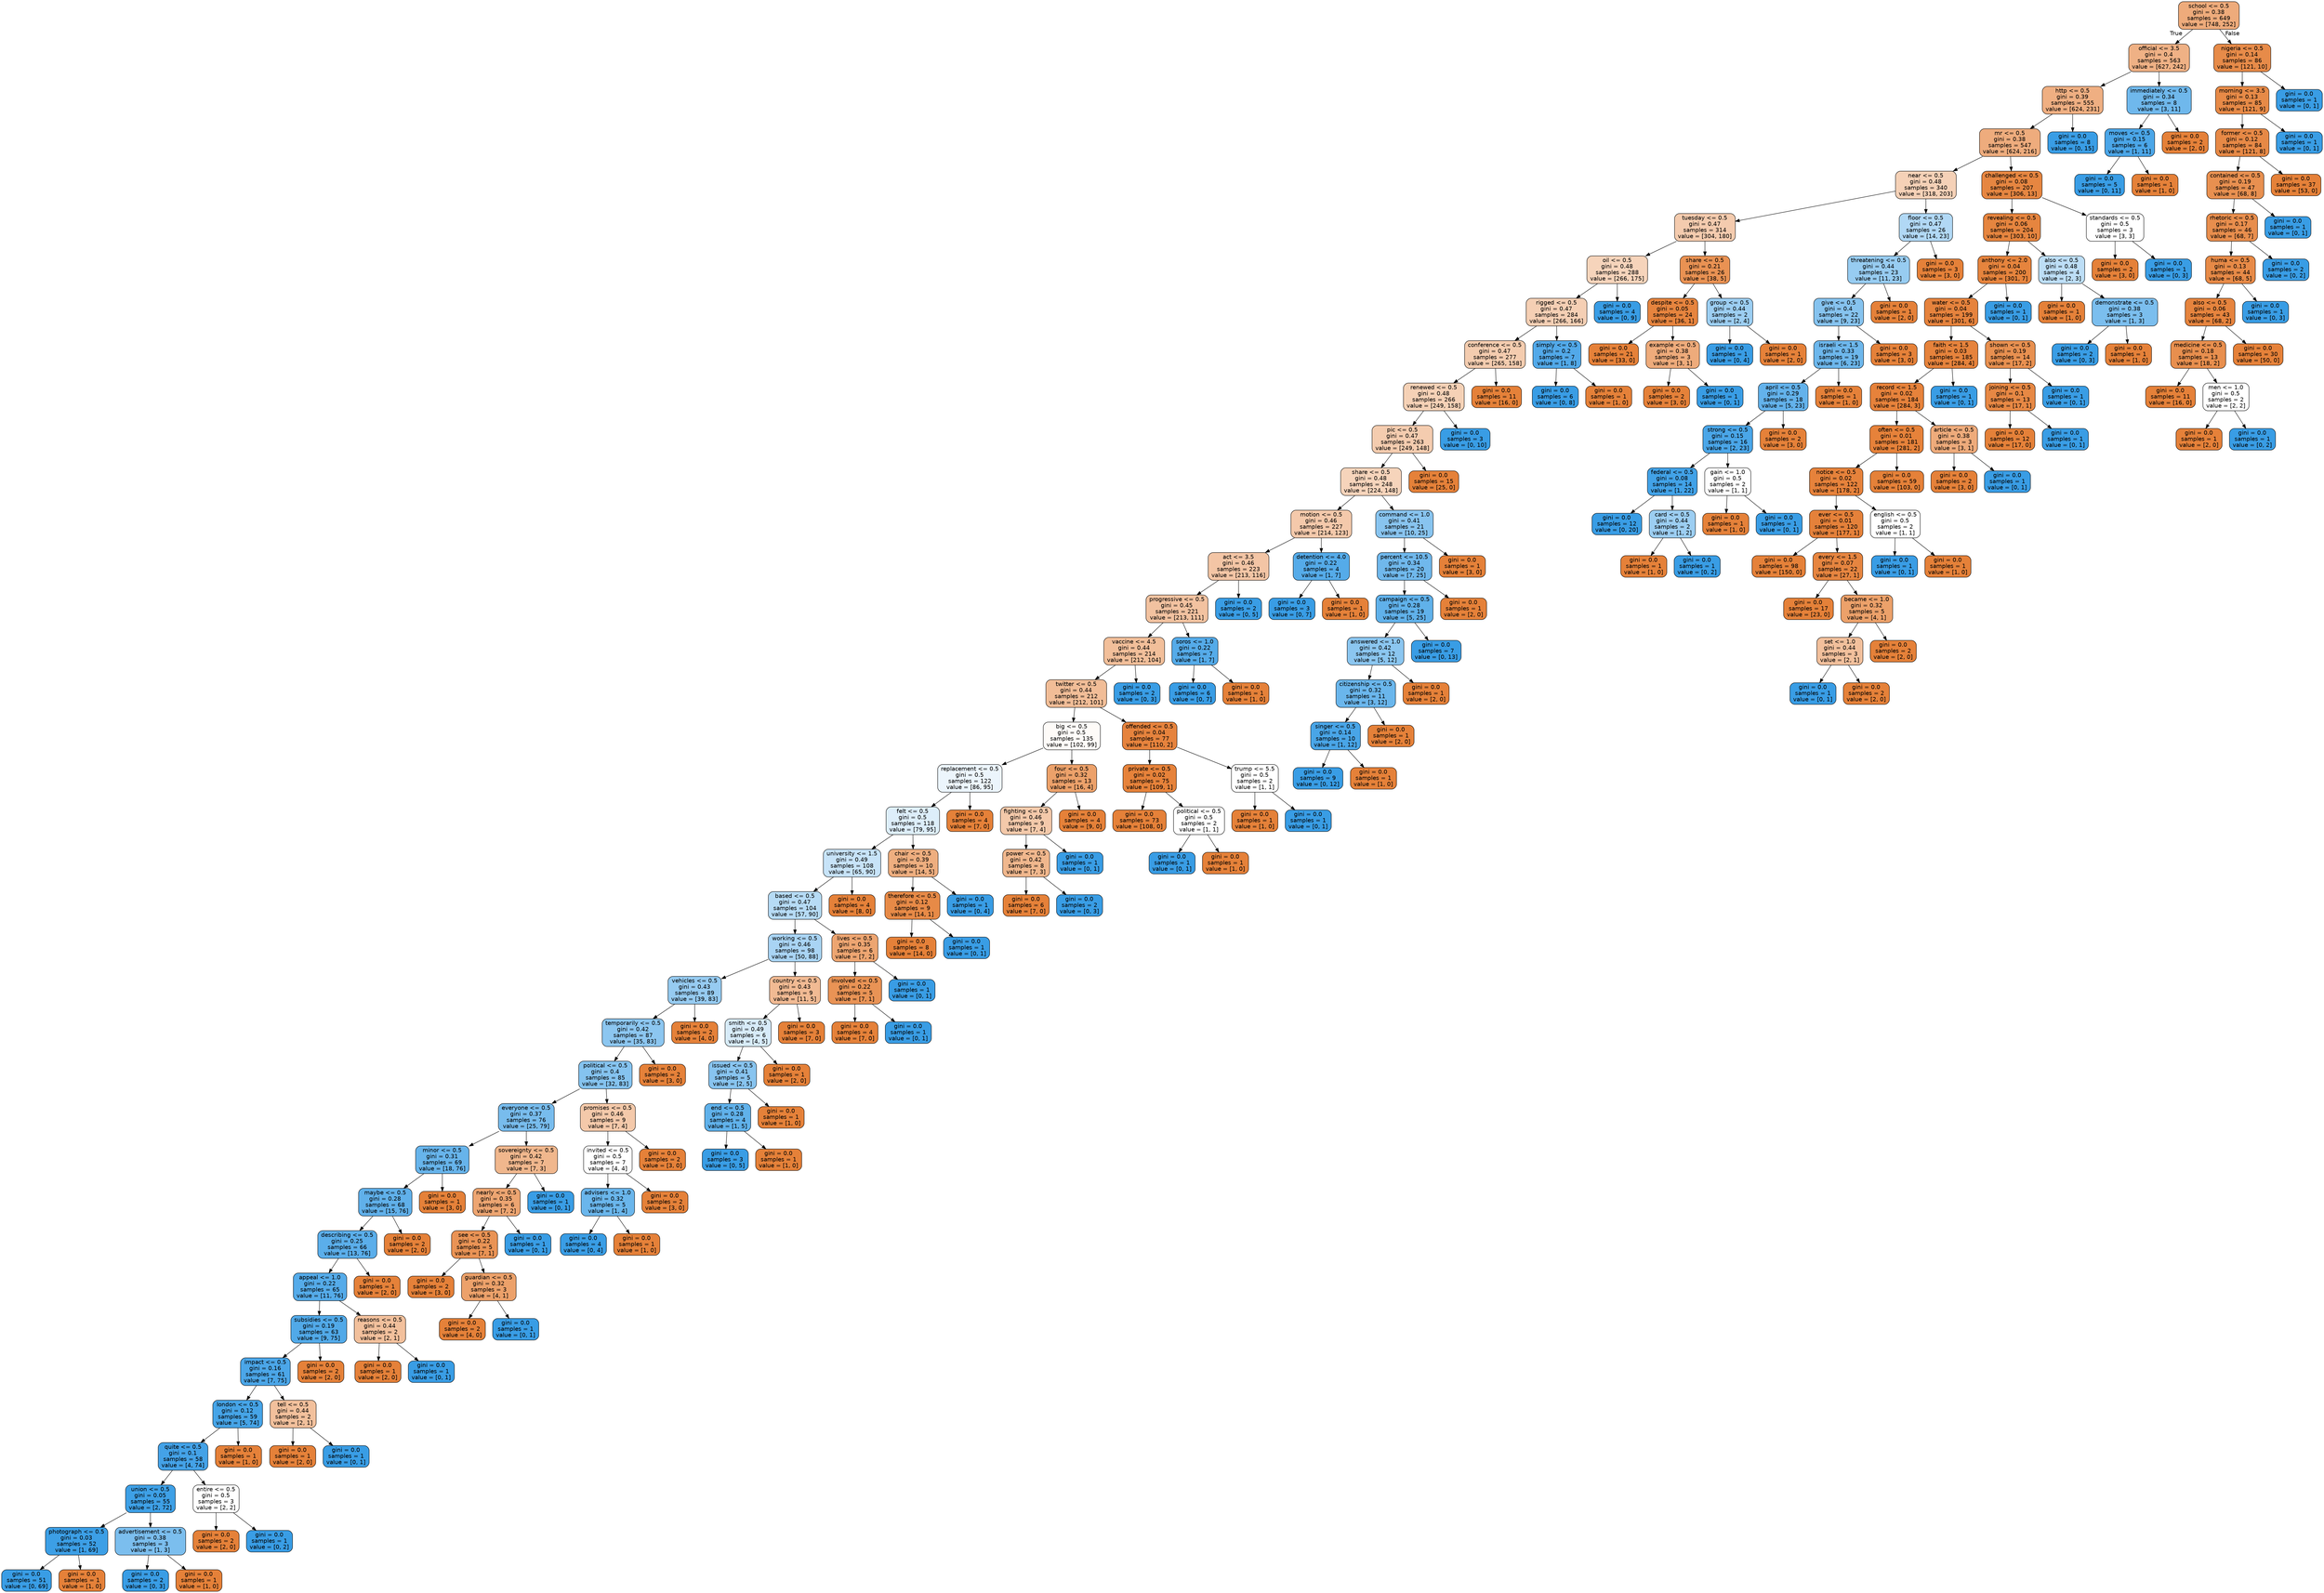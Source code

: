 digraph Tree {
node [shape=box, style="filled, rounded", color="black", fontname=helvetica] ;
edge [fontname=helvetica] ;
0 [label="school <= 0.5\ngini = 0.38\nsamples = 649\nvalue = [748, 252]", fillcolor="#e58139a9"] ;
1 [label="official <= 3.5\ngini = 0.4\nsamples = 563\nvalue = [627, 242]", fillcolor="#e581399d"] ;
0 -> 1 [labeldistance=2.5, labelangle=45, headlabel="True"] ;
2 [label="http <= 0.5\ngini = 0.39\nsamples = 555\nvalue = [624, 231]", fillcolor="#e58139a1"] ;
1 -> 2 ;
3 [label="mr <= 0.5\ngini = 0.38\nsamples = 547\nvalue = [624, 216]", fillcolor="#e58139a7"] ;
2 -> 3 ;
4 [label="near <= 0.5\ngini = 0.48\nsamples = 340\nvalue = [318, 203]", fillcolor="#e581395c"] ;
3 -> 4 ;
5 [label="tuesday <= 0.5\ngini = 0.47\nsamples = 314\nvalue = [304, 180]", fillcolor="#e5813968"] ;
4 -> 5 ;
6 [label="oil <= 0.5\ngini = 0.48\nsamples = 288\nvalue = [266, 175]", fillcolor="#e5813957"] ;
5 -> 6 ;
7 [label="rigged <= 0.5\ngini = 0.47\nsamples = 284\nvalue = [266, 166]", fillcolor="#e5813960"] ;
6 -> 7 ;
8 [label="conference <= 0.5\ngini = 0.47\nsamples = 277\nvalue = [265, 158]", fillcolor="#e5813967"] ;
7 -> 8 ;
9 [label="renewed <= 0.5\ngini = 0.48\nsamples = 266\nvalue = [249, 158]", fillcolor="#e581395d"] ;
8 -> 9 ;
10 [label="pic <= 0.5\ngini = 0.47\nsamples = 263\nvalue = [249, 148]", fillcolor="#e5813967"] ;
9 -> 10 ;
11 [label="share <= 0.5\ngini = 0.48\nsamples = 248\nvalue = [224, 148]", fillcolor="#e5813957"] ;
10 -> 11 ;
12 [label="motion <= 0.5\ngini = 0.46\nsamples = 227\nvalue = [214, 123]", fillcolor="#e581396c"] ;
11 -> 12 ;
13 [label="act <= 3.5\ngini = 0.46\nsamples = 223\nvalue = [213, 116]", fillcolor="#e5813974"] ;
12 -> 13 ;
14 [label="progressive <= 0.5\ngini = 0.45\nsamples = 221\nvalue = [213, 111]", fillcolor="#e581397a"] ;
13 -> 14 ;
15 [label="vaccine <= 4.5\ngini = 0.44\nsamples = 214\nvalue = [212, 104]", fillcolor="#e5813982"] ;
14 -> 15 ;
16 [label="twitter <= 0.5\ngini = 0.44\nsamples = 212\nvalue = [212, 101]", fillcolor="#e5813986"] ;
15 -> 16 ;
17 [label="big <= 0.5\ngini = 0.5\nsamples = 135\nvalue = [102, 99]", fillcolor="#e5813908"] ;
16 -> 17 ;
18 [label="replacement <= 0.5\ngini = 0.5\nsamples = 122\nvalue = [86, 95]", fillcolor="#399de518"] ;
17 -> 18 ;
19 [label="felt <= 0.5\ngini = 0.5\nsamples = 118\nvalue = [79, 95]", fillcolor="#399de52b"] ;
18 -> 19 ;
20 [label="university <= 1.5\ngini = 0.49\nsamples = 108\nvalue = [65, 90]", fillcolor="#399de547"] ;
19 -> 20 ;
21 [label="based <= 0.5\ngini = 0.47\nsamples = 104\nvalue = [57, 90]", fillcolor="#399de55e"] ;
20 -> 21 ;
22 [label="working <= 0.5\ngini = 0.46\nsamples = 98\nvalue = [50, 88]", fillcolor="#399de56e"] ;
21 -> 22 ;
23 [label="vehicles <= 0.5\ngini = 0.43\nsamples = 89\nvalue = [39, 83]", fillcolor="#399de587"] ;
22 -> 23 ;
24 [label="temporarily <= 0.5\ngini = 0.42\nsamples = 87\nvalue = [35, 83]", fillcolor="#399de593"] ;
23 -> 24 ;
25 [label="political <= 0.5\ngini = 0.4\nsamples = 85\nvalue = [32, 83]", fillcolor="#399de59d"] ;
24 -> 25 ;
26 [label="everyone <= 0.5\ngini = 0.37\nsamples = 76\nvalue = [25, 79]", fillcolor="#399de5ae"] ;
25 -> 26 ;
27 [label="minor <= 0.5\ngini = 0.31\nsamples = 69\nvalue = [18, 76]", fillcolor="#399de5c3"] ;
26 -> 27 ;
28 [label="maybe <= 0.5\ngini = 0.28\nsamples = 68\nvalue = [15, 76]", fillcolor="#399de5cd"] ;
27 -> 28 ;
29 [label="describing <= 0.5\ngini = 0.25\nsamples = 66\nvalue = [13, 76]", fillcolor="#399de5d3"] ;
28 -> 29 ;
30 [label="appeal <= 1.0\ngini = 0.22\nsamples = 65\nvalue = [11, 76]", fillcolor="#399de5da"] ;
29 -> 30 ;
31 [label="subsidies <= 0.5\ngini = 0.19\nsamples = 63\nvalue = [9, 75]", fillcolor="#399de5e0"] ;
30 -> 31 ;
32 [label="impact <= 0.5\ngini = 0.16\nsamples = 61\nvalue = [7, 75]", fillcolor="#399de5e7"] ;
31 -> 32 ;
33 [label="london <= 0.5\ngini = 0.12\nsamples = 59\nvalue = [5, 74]", fillcolor="#399de5ee"] ;
32 -> 33 ;
34 [label="quite <= 0.5\ngini = 0.1\nsamples = 58\nvalue = [4, 74]", fillcolor="#399de5f1"] ;
33 -> 34 ;
35 [label="union <= 0.5\ngini = 0.05\nsamples = 55\nvalue = [2, 72]", fillcolor="#399de5f8"] ;
34 -> 35 ;
36 [label="photograph <= 0.5\ngini = 0.03\nsamples = 52\nvalue = [1, 69]", fillcolor="#399de5fb"] ;
35 -> 36 ;
37 [label="gini = 0.0\nsamples = 51\nvalue = [0, 69]", fillcolor="#399de5ff"] ;
36 -> 37 ;
38 [label="gini = 0.0\nsamples = 1\nvalue = [1, 0]", fillcolor="#e58139ff"] ;
36 -> 38 ;
39 [label="advertisement <= 0.5\ngini = 0.38\nsamples = 3\nvalue = [1, 3]", fillcolor="#399de5aa"] ;
35 -> 39 ;
40 [label="gini = 0.0\nsamples = 2\nvalue = [0, 3]", fillcolor="#399de5ff"] ;
39 -> 40 ;
41 [label="gini = 0.0\nsamples = 1\nvalue = [1, 0]", fillcolor="#e58139ff"] ;
39 -> 41 ;
42 [label="entire <= 0.5\ngini = 0.5\nsamples = 3\nvalue = [2, 2]", fillcolor="#e5813900"] ;
34 -> 42 ;
43 [label="gini = 0.0\nsamples = 2\nvalue = [2, 0]", fillcolor="#e58139ff"] ;
42 -> 43 ;
44 [label="gini = 0.0\nsamples = 1\nvalue = [0, 2]", fillcolor="#399de5ff"] ;
42 -> 44 ;
45 [label="gini = 0.0\nsamples = 1\nvalue = [1, 0]", fillcolor="#e58139ff"] ;
33 -> 45 ;
46 [label="tell <= 0.5\ngini = 0.44\nsamples = 2\nvalue = [2, 1]", fillcolor="#e581397f"] ;
32 -> 46 ;
47 [label="gini = 0.0\nsamples = 1\nvalue = [2, 0]", fillcolor="#e58139ff"] ;
46 -> 47 ;
48 [label="gini = 0.0\nsamples = 1\nvalue = [0, 1]", fillcolor="#399de5ff"] ;
46 -> 48 ;
49 [label="gini = 0.0\nsamples = 2\nvalue = [2, 0]", fillcolor="#e58139ff"] ;
31 -> 49 ;
50 [label="reasons <= 0.5\ngini = 0.44\nsamples = 2\nvalue = [2, 1]", fillcolor="#e581397f"] ;
30 -> 50 ;
51 [label="gini = 0.0\nsamples = 1\nvalue = [2, 0]", fillcolor="#e58139ff"] ;
50 -> 51 ;
52 [label="gini = 0.0\nsamples = 1\nvalue = [0, 1]", fillcolor="#399de5ff"] ;
50 -> 52 ;
53 [label="gini = 0.0\nsamples = 1\nvalue = [2, 0]", fillcolor="#e58139ff"] ;
29 -> 53 ;
54 [label="gini = 0.0\nsamples = 2\nvalue = [2, 0]", fillcolor="#e58139ff"] ;
28 -> 54 ;
55 [label="gini = 0.0\nsamples = 1\nvalue = [3, 0]", fillcolor="#e58139ff"] ;
27 -> 55 ;
56 [label="sovereignty <= 0.5\ngini = 0.42\nsamples = 7\nvalue = [7, 3]", fillcolor="#e5813992"] ;
26 -> 56 ;
57 [label="nearly <= 0.5\ngini = 0.35\nsamples = 6\nvalue = [7, 2]", fillcolor="#e58139b6"] ;
56 -> 57 ;
58 [label="see <= 0.5\ngini = 0.22\nsamples = 5\nvalue = [7, 1]", fillcolor="#e58139db"] ;
57 -> 58 ;
59 [label="gini = 0.0\nsamples = 2\nvalue = [3, 0]", fillcolor="#e58139ff"] ;
58 -> 59 ;
60 [label="guardian <= 0.5\ngini = 0.32\nsamples = 3\nvalue = [4, 1]", fillcolor="#e58139bf"] ;
58 -> 60 ;
61 [label="gini = 0.0\nsamples = 2\nvalue = [4, 0]", fillcolor="#e58139ff"] ;
60 -> 61 ;
62 [label="gini = 0.0\nsamples = 1\nvalue = [0, 1]", fillcolor="#399de5ff"] ;
60 -> 62 ;
63 [label="gini = 0.0\nsamples = 1\nvalue = [0, 1]", fillcolor="#399de5ff"] ;
57 -> 63 ;
64 [label="gini = 0.0\nsamples = 1\nvalue = [0, 1]", fillcolor="#399de5ff"] ;
56 -> 64 ;
65 [label="promises <= 0.5\ngini = 0.46\nsamples = 9\nvalue = [7, 4]", fillcolor="#e581396d"] ;
25 -> 65 ;
66 [label="invited <= 0.5\ngini = 0.5\nsamples = 7\nvalue = [4, 4]", fillcolor="#e5813900"] ;
65 -> 66 ;
67 [label="advisers <= 1.0\ngini = 0.32\nsamples = 5\nvalue = [1, 4]", fillcolor="#399de5bf"] ;
66 -> 67 ;
68 [label="gini = 0.0\nsamples = 4\nvalue = [0, 4]", fillcolor="#399de5ff"] ;
67 -> 68 ;
69 [label="gini = 0.0\nsamples = 1\nvalue = [1, 0]", fillcolor="#e58139ff"] ;
67 -> 69 ;
70 [label="gini = 0.0\nsamples = 2\nvalue = [3, 0]", fillcolor="#e58139ff"] ;
66 -> 70 ;
71 [label="gini = 0.0\nsamples = 2\nvalue = [3, 0]", fillcolor="#e58139ff"] ;
65 -> 71 ;
72 [label="gini = 0.0\nsamples = 2\nvalue = [3, 0]", fillcolor="#e58139ff"] ;
24 -> 72 ;
73 [label="gini = 0.0\nsamples = 2\nvalue = [4, 0]", fillcolor="#e58139ff"] ;
23 -> 73 ;
74 [label="country <= 0.5\ngini = 0.43\nsamples = 9\nvalue = [11, 5]", fillcolor="#e581398b"] ;
22 -> 74 ;
75 [label="smith <= 0.5\ngini = 0.49\nsamples = 6\nvalue = [4, 5]", fillcolor="#399de533"] ;
74 -> 75 ;
76 [label="issued <= 0.5\ngini = 0.41\nsamples = 5\nvalue = [2, 5]", fillcolor="#399de599"] ;
75 -> 76 ;
77 [label="end <= 0.5\ngini = 0.28\nsamples = 4\nvalue = [1, 5]", fillcolor="#399de5cc"] ;
76 -> 77 ;
78 [label="gini = 0.0\nsamples = 3\nvalue = [0, 5]", fillcolor="#399de5ff"] ;
77 -> 78 ;
79 [label="gini = 0.0\nsamples = 1\nvalue = [1, 0]", fillcolor="#e58139ff"] ;
77 -> 79 ;
80 [label="gini = 0.0\nsamples = 1\nvalue = [1, 0]", fillcolor="#e58139ff"] ;
76 -> 80 ;
81 [label="gini = 0.0\nsamples = 1\nvalue = [2, 0]", fillcolor="#e58139ff"] ;
75 -> 81 ;
82 [label="gini = 0.0\nsamples = 3\nvalue = [7, 0]", fillcolor="#e58139ff"] ;
74 -> 82 ;
83 [label="lives <= 0.5\ngini = 0.35\nsamples = 6\nvalue = [7, 2]", fillcolor="#e58139b6"] ;
21 -> 83 ;
84 [label="involved <= 0.5\ngini = 0.22\nsamples = 5\nvalue = [7, 1]", fillcolor="#e58139db"] ;
83 -> 84 ;
85 [label="gini = 0.0\nsamples = 4\nvalue = [7, 0]", fillcolor="#e58139ff"] ;
84 -> 85 ;
86 [label="gini = 0.0\nsamples = 1\nvalue = [0, 1]", fillcolor="#399de5ff"] ;
84 -> 86 ;
87 [label="gini = 0.0\nsamples = 1\nvalue = [0, 1]", fillcolor="#399de5ff"] ;
83 -> 87 ;
88 [label="gini = 0.0\nsamples = 4\nvalue = [8, 0]", fillcolor="#e58139ff"] ;
20 -> 88 ;
89 [label="chair <= 0.5\ngini = 0.39\nsamples = 10\nvalue = [14, 5]", fillcolor="#e58139a4"] ;
19 -> 89 ;
90 [label="therefore <= 0.5\ngini = 0.12\nsamples = 9\nvalue = [14, 1]", fillcolor="#e58139ed"] ;
89 -> 90 ;
91 [label="gini = 0.0\nsamples = 8\nvalue = [14, 0]", fillcolor="#e58139ff"] ;
90 -> 91 ;
92 [label="gini = 0.0\nsamples = 1\nvalue = [0, 1]", fillcolor="#399de5ff"] ;
90 -> 92 ;
93 [label="gini = 0.0\nsamples = 1\nvalue = [0, 4]", fillcolor="#399de5ff"] ;
89 -> 93 ;
94 [label="gini = 0.0\nsamples = 4\nvalue = [7, 0]", fillcolor="#e58139ff"] ;
18 -> 94 ;
95 [label="four <= 0.5\ngini = 0.32\nsamples = 13\nvalue = [16, 4]", fillcolor="#e58139bf"] ;
17 -> 95 ;
96 [label="fighting <= 0.5\ngini = 0.46\nsamples = 9\nvalue = [7, 4]", fillcolor="#e581396d"] ;
95 -> 96 ;
97 [label="power <= 0.5\ngini = 0.42\nsamples = 8\nvalue = [7, 3]", fillcolor="#e5813992"] ;
96 -> 97 ;
98 [label="gini = 0.0\nsamples = 6\nvalue = [7, 0]", fillcolor="#e58139ff"] ;
97 -> 98 ;
99 [label="gini = 0.0\nsamples = 2\nvalue = [0, 3]", fillcolor="#399de5ff"] ;
97 -> 99 ;
100 [label="gini = 0.0\nsamples = 1\nvalue = [0, 1]", fillcolor="#399de5ff"] ;
96 -> 100 ;
101 [label="gini = 0.0\nsamples = 4\nvalue = [9, 0]", fillcolor="#e58139ff"] ;
95 -> 101 ;
102 [label="offended <= 0.5\ngini = 0.04\nsamples = 77\nvalue = [110, 2]", fillcolor="#e58139fa"] ;
16 -> 102 ;
103 [label="private <= 0.5\ngini = 0.02\nsamples = 75\nvalue = [109, 1]", fillcolor="#e58139fd"] ;
102 -> 103 ;
104 [label="gini = 0.0\nsamples = 73\nvalue = [108, 0]", fillcolor="#e58139ff"] ;
103 -> 104 ;
105 [label="political <= 0.5\ngini = 0.5\nsamples = 2\nvalue = [1, 1]", fillcolor="#e5813900"] ;
103 -> 105 ;
106 [label="gini = 0.0\nsamples = 1\nvalue = [0, 1]", fillcolor="#399de5ff"] ;
105 -> 106 ;
107 [label="gini = 0.0\nsamples = 1\nvalue = [1, 0]", fillcolor="#e58139ff"] ;
105 -> 107 ;
108 [label="trump <= 5.5\ngini = 0.5\nsamples = 2\nvalue = [1, 1]", fillcolor="#e5813900"] ;
102 -> 108 ;
109 [label="gini = 0.0\nsamples = 1\nvalue = [1, 0]", fillcolor="#e58139ff"] ;
108 -> 109 ;
110 [label="gini = 0.0\nsamples = 1\nvalue = [0, 1]", fillcolor="#399de5ff"] ;
108 -> 110 ;
111 [label="gini = 0.0\nsamples = 2\nvalue = [0, 3]", fillcolor="#399de5ff"] ;
15 -> 111 ;
112 [label="soros <= 1.0\ngini = 0.22\nsamples = 7\nvalue = [1, 7]", fillcolor="#399de5db"] ;
14 -> 112 ;
113 [label="gini = 0.0\nsamples = 6\nvalue = [0, 7]", fillcolor="#399de5ff"] ;
112 -> 113 ;
114 [label="gini = 0.0\nsamples = 1\nvalue = [1, 0]", fillcolor="#e58139ff"] ;
112 -> 114 ;
115 [label="gini = 0.0\nsamples = 2\nvalue = [0, 5]", fillcolor="#399de5ff"] ;
13 -> 115 ;
116 [label="detention <= 4.0\ngini = 0.22\nsamples = 4\nvalue = [1, 7]", fillcolor="#399de5db"] ;
12 -> 116 ;
117 [label="gini = 0.0\nsamples = 3\nvalue = [0, 7]", fillcolor="#399de5ff"] ;
116 -> 117 ;
118 [label="gini = 0.0\nsamples = 1\nvalue = [1, 0]", fillcolor="#e58139ff"] ;
116 -> 118 ;
119 [label="command <= 1.0\ngini = 0.41\nsamples = 21\nvalue = [10, 25]", fillcolor="#399de599"] ;
11 -> 119 ;
120 [label="percent <= 10.5\ngini = 0.34\nsamples = 20\nvalue = [7, 25]", fillcolor="#399de5b8"] ;
119 -> 120 ;
121 [label="campaign <= 0.5\ngini = 0.28\nsamples = 19\nvalue = [5, 25]", fillcolor="#399de5cc"] ;
120 -> 121 ;
122 [label="answered <= 1.0\ngini = 0.42\nsamples = 12\nvalue = [5, 12]", fillcolor="#399de595"] ;
121 -> 122 ;
123 [label="citizenship <= 0.5\ngini = 0.32\nsamples = 11\nvalue = [3, 12]", fillcolor="#399de5bf"] ;
122 -> 123 ;
124 [label="singer <= 0.5\ngini = 0.14\nsamples = 10\nvalue = [1, 12]", fillcolor="#399de5ea"] ;
123 -> 124 ;
125 [label="gini = 0.0\nsamples = 9\nvalue = [0, 12]", fillcolor="#399de5ff"] ;
124 -> 125 ;
126 [label="gini = 0.0\nsamples = 1\nvalue = [1, 0]", fillcolor="#e58139ff"] ;
124 -> 126 ;
127 [label="gini = 0.0\nsamples = 1\nvalue = [2, 0]", fillcolor="#e58139ff"] ;
123 -> 127 ;
128 [label="gini = 0.0\nsamples = 1\nvalue = [2, 0]", fillcolor="#e58139ff"] ;
122 -> 128 ;
129 [label="gini = 0.0\nsamples = 7\nvalue = [0, 13]", fillcolor="#399de5ff"] ;
121 -> 129 ;
130 [label="gini = 0.0\nsamples = 1\nvalue = [2, 0]", fillcolor="#e58139ff"] ;
120 -> 130 ;
131 [label="gini = 0.0\nsamples = 1\nvalue = [3, 0]", fillcolor="#e58139ff"] ;
119 -> 131 ;
132 [label="gini = 0.0\nsamples = 15\nvalue = [25, 0]", fillcolor="#e58139ff"] ;
10 -> 132 ;
133 [label="gini = 0.0\nsamples = 3\nvalue = [0, 10]", fillcolor="#399de5ff"] ;
9 -> 133 ;
134 [label="gini = 0.0\nsamples = 11\nvalue = [16, 0]", fillcolor="#e58139ff"] ;
8 -> 134 ;
135 [label="simply <= 0.5\ngini = 0.2\nsamples = 7\nvalue = [1, 8]", fillcolor="#399de5df"] ;
7 -> 135 ;
136 [label="gini = 0.0\nsamples = 6\nvalue = [0, 8]", fillcolor="#399de5ff"] ;
135 -> 136 ;
137 [label="gini = 0.0\nsamples = 1\nvalue = [1, 0]", fillcolor="#e58139ff"] ;
135 -> 137 ;
138 [label="gini = 0.0\nsamples = 4\nvalue = [0, 9]", fillcolor="#399de5ff"] ;
6 -> 138 ;
139 [label="share <= 0.5\ngini = 0.21\nsamples = 26\nvalue = [38, 5]", fillcolor="#e58139dd"] ;
5 -> 139 ;
140 [label="despite <= 0.5\ngini = 0.05\nsamples = 24\nvalue = [36, 1]", fillcolor="#e58139f8"] ;
139 -> 140 ;
141 [label="gini = 0.0\nsamples = 21\nvalue = [33, 0]", fillcolor="#e58139ff"] ;
140 -> 141 ;
142 [label="example <= 0.5\ngini = 0.38\nsamples = 3\nvalue = [3, 1]", fillcolor="#e58139aa"] ;
140 -> 142 ;
143 [label="gini = 0.0\nsamples = 2\nvalue = [3, 0]", fillcolor="#e58139ff"] ;
142 -> 143 ;
144 [label="gini = 0.0\nsamples = 1\nvalue = [0, 1]", fillcolor="#399de5ff"] ;
142 -> 144 ;
145 [label="group <= 0.5\ngini = 0.44\nsamples = 2\nvalue = [2, 4]", fillcolor="#399de57f"] ;
139 -> 145 ;
146 [label="gini = 0.0\nsamples = 1\nvalue = [0, 4]", fillcolor="#399de5ff"] ;
145 -> 146 ;
147 [label="gini = 0.0\nsamples = 1\nvalue = [2, 0]", fillcolor="#e58139ff"] ;
145 -> 147 ;
148 [label="floor <= 0.5\ngini = 0.47\nsamples = 26\nvalue = [14, 23]", fillcolor="#399de564"] ;
4 -> 148 ;
149 [label="threatening <= 0.5\ngini = 0.44\nsamples = 23\nvalue = [11, 23]", fillcolor="#399de585"] ;
148 -> 149 ;
150 [label="give <= 0.5\ngini = 0.4\nsamples = 22\nvalue = [9, 23]", fillcolor="#399de59b"] ;
149 -> 150 ;
151 [label="israeli <= 1.5\ngini = 0.33\nsamples = 19\nvalue = [6, 23]", fillcolor="#399de5bc"] ;
150 -> 151 ;
152 [label="april <= 0.5\ngini = 0.29\nsamples = 18\nvalue = [5, 23]", fillcolor="#399de5c8"] ;
151 -> 152 ;
153 [label="strong <= 0.5\ngini = 0.15\nsamples = 16\nvalue = [2, 23]", fillcolor="#399de5e9"] ;
152 -> 153 ;
154 [label="federal <= 0.5\ngini = 0.08\nsamples = 14\nvalue = [1, 22]", fillcolor="#399de5f3"] ;
153 -> 154 ;
155 [label="gini = 0.0\nsamples = 12\nvalue = [0, 20]", fillcolor="#399de5ff"] ;
154 -> 155 ;
156 [label="card <= 0.5\ngini = 0.44\nsamples = 2\nvalue = [1, 2]", fillcolor="#399de57f"] ;
154 -> 156 ;
157 [label="gini = 0.0\nsamples = 1\nvalue = [1, 0]", fillcolor="#e58139ff"] ;
156 -> 157 ;
158 [label="gini = 0.0\nsamples = 1\nvalue = [0, 2]", fillcolor="#399de5ff"] ;
156 -> 158 ;
159 [label="gain <= 1.0\ngini = 0.5\nsamples = 2\nvalue = [1, 1]", fillcolor="#e5813900"] ;
153 -> 159 ;
160 [label="gini = 0.0\nsamples = 1\nvalue = [1, 0]", fillcolor="#e58139ff"] ;
159 -> 160 ;
161 [label="gini = 0.0\nsamples = 1\nvalue = [0, 1]", fillcolor="#399de5ff"] ;
159 -> 161 ;
162 [label="gini = 0.0\nsamples = 2\nvalue = [3, 0]", fillcolor="#e58139ff"] ;
152 -> 162 ;
163 [label="gini = 0.0\nsamples = 1\nvalue = [1, 0]", fillcolor="#e58139ff"] ;
151 -> 163 ;
164 [label="gini = 0.0\nsamples = 3\nvalue = [3, 0]", fillcolor="#e58139ff"] ;
150 -> 164 ;
165 [label="gini = 0.0\nsamples = 1\nvalue = [2, 0]", fillcolor="#e58139ff"] ;
149 -> 165 ;
166 [label="gini = 0.0\nsamples = 3\nvalue = [3, 0]", fillcolor="#e58139ff"] ;
148 -> 166 ;
167 [label="challenged <= 0.5\ngini = 0.08\nsamples = 207\nvalue = [306, 13]", fillcolor="#e58139f4"] ;
3 -> 167 ;
168 [label="revealing <= 0.5\ngini = 0.06\nsamples = 204\nvalue = [303, 10]", fillcolor="#e58139f7"] ;
167 -> 168 ;
169 [label="anthony <= 2.0\ngini = 0.04\nsamples = 200\nvalue = [301, 7]", fillcolor="#e58139f9"] ;
168 -> 169 ;
170 [label="water <= 0.5\ngini = 0.04\nsamples = 199\nvalue = [301, 6]", fillcolor="#e58139fa"] ;
169 -> 170 ;
171 [label="faith <= 1.5\ngini = 0.03\nsamples = 185\nvalue = [284, 4]", fillcolor="#e58139fb"] ;
170 -> 171 ;
172 [label="record <= 1.5\ngini = 0.02\nsamples = 184\nvalue = [284, 3]", fillcolor="#e58139fc"] ;
171 -> 172 ;
173 [label="often <= 0.5\ngini = 0.01\nsamples = 181\nvalue = [281, 2]", fillcolor="#e58139fd"] ;
172 -> 173 ;
174 [label="notice <= 0.5\ngini = 0.02\nsamples = 122\nvalue = [178, 2]", fillcolor="#e58139fc"] ;
173 -> 174 ;
175 [label="ever <= 0.5\ngini = 0.01\nsamples = 120\nvalue = [177, 1]", fillcolor="#e58139fe"] ;
174 -> 175 ;
176 [label="gini = 0.0\nsamples = 98\nvalue = [150, 0]", fillcolor="#e58139ff"] ;
175 -> 176 ;
177 [label="every <= 1.5\ngini = 0.07\nsamples = 22\nvalue = [27, 1]", fillcolor="#e58139f6"] ;
175 -> 177 ;
178 [label="gini = 0.0\nsamples = 17\nvalue = [23, 0]", fillcolor="#e58139ff"] ;
177 -> 178 ;
179 [label="became <= 1.0\ngini = 0.32\nsamples = 5\nvalue = [4, 1]", fillcolor="#e58139bf"] ;
177 -> 179 ;
180 [label="set <= 1.0\ngini = 0.44\nsamples = 3\nvalue = [2, 1]", fillcolor="#e581397f"] ;
179 -> 180 ;
181 [label="gini = 0.0\nsamples = 1\nvalue = [0, 1]", fillcolor="#399de5ff"] ;
180 -> 181 ;
182 [label="gini = 0.0\nsamples = 2\nvalue = [2, 0]", fillcolor="#e58139ff"] ;
180 -> 182 ;
183 [label="gini = 0.0\nsamples = 2\nvalue = [2, 0]", fillcolor="#e58139ff"] ;
179 -> 183 ;
184 [label="english <= 0.5\ngini = 0.5\nsamples = 2\nvalue = [1, 1]", fillcolor="#e5813900"] ;
174 -> 184 ;
185 [label="gini = 0.0\nsamples = 1\nvalue = [0, 1]", fillcolor="#399de5ff"] ;
184 -> 185 ;
186 [label="gini = 0.0\nsamples = 1\nvalue = [1, 0]", fillcolor="#e58139ff"] ;
184 -> 186 ;
187 [label="gini = 0.0\nsamples = 59\nvalue = [103, 0]", fillcolor="#e58139ff"] ;
173 -> 187 ;
188 [label="article <= 0.5\ngini = 0.38\nsamples = 3\nvalue = [3, 1]", fillcolor="#e58139aa"] ;
172 -> 188 ;
189 [label="gini = 0.0\nsamples = 2\nvalue = [3, 0]", fillcolor="#e58139ff"] ;
188 -> 189 ;
190 [label="gini = 0.0\nsamples = 1\nvalue = [0, 1]", fillcolor="#399de5ff"] ;
188 -> 190 ;
191 [label="gini = 0.0\nsamples = 1\nvalue = [0, 1]", fillcolor="#399de5ff"] ;
171 -> 191 ;
192 [label="shown <= 0.5\ngini = 0.19\nsamples = 14\nvalue = [17, 2]", fillcolor="#e58139e1"] ;
170 -> 192 ;
193 [label="joining <= 0.5\ngini = 0.1\nsamples = 13\nvalue = [17, 1]", fillcolor="#e58139f0"] ;
192 -> 193 ;
194 [label="gini = 0.0\nsamples = 12\nvalue = [17, 0]", fillcolor="#e58139ff"] ;
193 -> 194 ;
195 [label="gini = 0.0\nsamples = 1\nvalue = [0, 1]", fillcolor="#399de5ff"] ;
193 -> 195 ;
196 [label="gini = 0.0\nsamples = 1\nvalue = [0, 1]", fillcolor="#399de5ff"] ;
192 -> 196 ;
197 [label="gini = 0.0\nsamples = 1\nvalue = [0, 1]", fillcolor="#399de5ff"] ;
169 -> 197 ;
198 [label="also <= 0.5\ngini = 0.48\nsamples = 4\nvalue = [2, 3]", fillcolor="#399de555"] ;
168 -> 198 ;
199 [label="gini = 0.0\nsamples = 1\nvalue = [1, 0]", fillcolor="#e58139ff"] ;
198 -> 199 ;
200 [label="demonstrate <= 0.5\ngini = 0.38\nsamples = 3\nvalue = [1, 3]", fillcolor="#399de5aa"] ;
198 -> 200 ;
201 [label="gini = 0.0\nsamples = 2\nvalue = [0, 3]", fillcolor="#399de5ff"] ;
200 -> 201 ;
202 [label="gini = 0.0\nsamples = 1\nvalue = [1, 0]", fillcolor="#e58139ff"] ;
200 -> 202 ;
203 [label="standards <= 0.5\ngini = 0.5\nsamples = 3\nvalue = [3, 3]", fillcolor="#e5813900"] ;
167 -> 203 ;
204 [label="gini = 0.0\nsamples = 2\nvalue = [3, 0]", fillcolor="#e58139ff"] ;
203 -> 204 ;
205 [label="gini = 0.0\nsamples = 1\nvalue = [0, 3]", fillcolor="#399de5ff"] ;
203 -> 205 ;
206 [label="gini = 0.0\nsamples = 8\nvalue = [0, 15]", fillcolor="#399de5ff"] ;
2 -> 206 ;
207 [label="immediately <= 0.5\ngini = 0.34\nsamples = 8\nvalue = [3, 11]", fillcolor="#399de5b9"] ;
1 -> 207 ;
208 [label="moves <= 0.5\ngini = 0.15\nsamples = 6\nvalue = [1, 11]", fillcolor="#399de5e8"] ;
207 -> 208 ;
209 [label="gini = 0.0\nsamples = 5\nvalue = [0, 11]", fillcolor="#399de5ff"] ;
208 -> 209 ;
210 [label="gini = 0.0\nsamples = 1\nvalue = [1, 0]", fillcolor="#e58139ff"] ;
208 -> 210 ;
211 [label="gini = 0.0\nsamples = 2\nvalue = [2, 0]", fillcolor="#e58139ff"] ;
207 -> 211 ;
212 [label="nigeria <= 0.5\ngini = 0.14\nsamples = 86\nvalue = [121, 10]", fillcolor="#e58139ea"] ;
0 -> 212 [labeldistance=2.5, labelangle=-45, headlabel="False"] ;
213 [label="morning <= 3.5\ngini = 0.13\nsamples = 85\nvalue = [121, 9]", fillcolor="#e58139ec"] ;
212 -> 213 ;
214 [label="former <= 0.5\ngini = 0.12\nsamples = 84\nvalue = [121, 8]", fillcolor="#e58139ee"] ;
213 -> 214 ;
215 [label="contained <= 0.5\ngini = 0.19\nsamples = 47\nvalue = [68, 8]", fillcolor="#e58139e1"] ;
214 -> 215 ;
216 [label="rhetoric <= 0.5\ngini = 0.17\nsamples = 46\nvalue = [68, 7]", fillcolor="#e58139e5"] ;
215 -> 216 ;
217 [label="huma <= 0.5\ngini = 0.13\nsamples = 44\nvalue = [68, 5]", fillcolor="#e58139ec"] ;
216 -> 217 ;
218 [label="also <= 0.5\ngini = 0.06\nsamples = 43\nvalue = [68, 2]", fillcolor="#e58139f8"] ;
217 -> 218 ;
219 [label="medicine <= 0.5\ngini = 0.18\nsamples = 13\nvalue = [18, 2]", fillcolor="#e58139e3"] ;
218 -> 219 ;
220 [label="gini = 0.0\nsamples = 11\nvalue = [16, 0]", fillcolor="#e58139ff"] ;
219 -> 220 ;
221 [label="men <= 1.0\ngini = 0.5\nsamples = 2\nvalue = [2, 2]", fillcolor="#e5813900"] ;
219 -> 221 ;
222 [label="gini = 0.0\nsamples = 1\nvalue = [2, 0]", fillcolor="#e58139ff"] ;
221 -> 222 ;
223 [label="gini = 0.0\nsamples = 1\nvalue = [0, 2]", fillcolor="#399de5ff"] ;
221 -> 223 ;
224 [label="gini = 0.0\nsamples = 30\nvalue = [50, 0]", fillcolor="#e58139ff"] ;
218 -> 224 ;
225 [label="gini = 0.0\nsamples = 1\nvalue = [0, 3]", fillcolor="#399de5ff"] ;
217 -> 225 ;
226 [label="gini = 0.0\nsamples = 2\nvalue = [0, 2]", fillcolor="#399de5ff"] ;
216 -> 226 ;
227 [label="gini = 0.0\nsamples = 1\nvalue = [0, 1]", fillcolor="#399de5ff"] ;
215 -> 227 ;
228 [label="gini = 0.0\nsamples = 37\nvalue = [53, 0]", fillcolor="#e58139ff"] ;
214 -> 228 ;
229 [label="gini = 0.0\nsamples = 1\nvalue = [0, 1]", fillcolor="#399de5ff"] ;
213 -> 229 ;
230 [label="gini = 0.0\nsamples = 1\nvalue = [0, 1]", fillcolor="#399de5ff"] ;
212 -> 230 ;
}